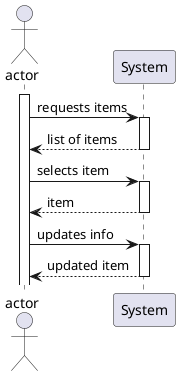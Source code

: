 @startuml 

actor actor
participant "System" as system

activate actor
actor -> system: requests items

activate system
system --> actor: list of items
deactivate

actor -> system:selects item

activate system
system --> actor:item
deactivate

actor -> system: updates info

activate system 
system --> actor: updated item
deactivate


@enduml
